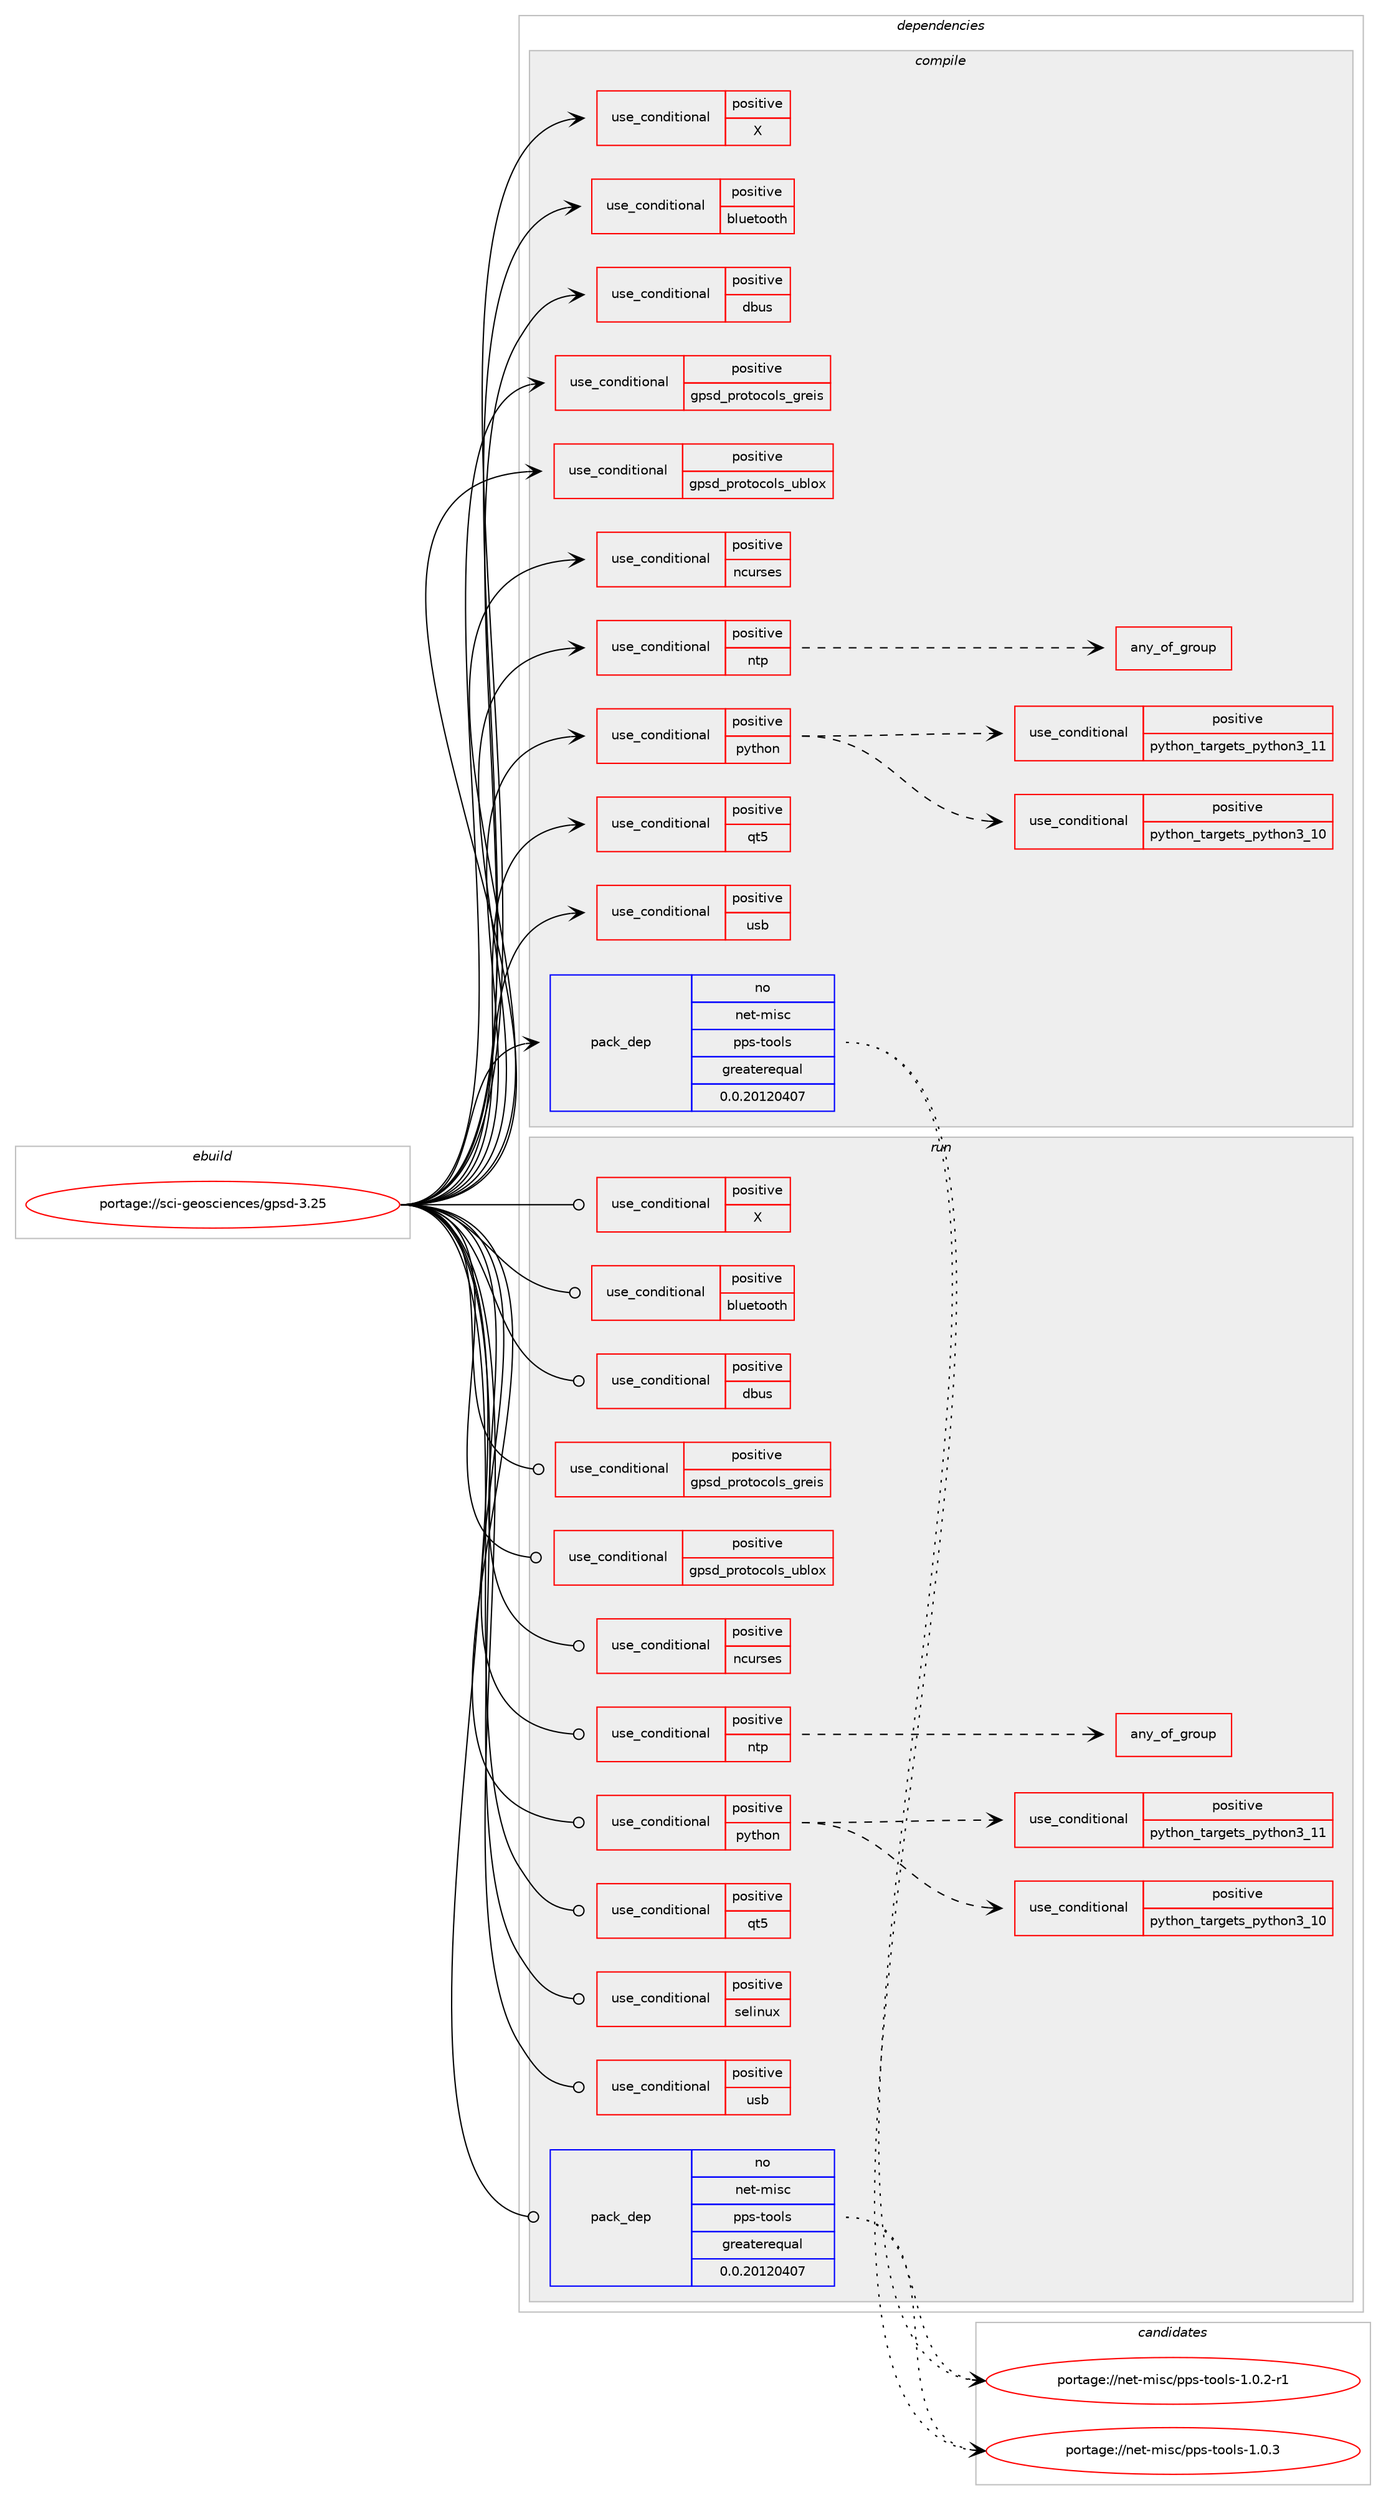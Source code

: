 digraph prolog {

# *************
# Graph options
# *************

newrank=true;
concentrate=true;
compound=true;
graph [rankdir=LR,fontname=Helvetica,fontsize=10,ranksep=1.5];#, ranksep=2.5, nodesep=0.2];
edge  [arrowhead=vee];
node  [fontname=Helvetica,fontsize=10];

# **********
# The ebuild
# **********

subgraph cluster_leftcol {
color=gray;
rank=same;
label=<<i>ebuild</i>>;
id [label="portage://sci-geosciences/gpsd-3.25", color=red, width=4, href="../sci-geosciences/gpsd-3.25.svg"];
}

# ****************
# The dependencies
# ****************

subgraph cluster_midcol {
color=gray;
label=<<i>dependencies</i>>;
subgraph cluster_compile {
fillcolor="#eeeeee";
style=filled;
label=<<i>compile</i>>;
subgraph cond9333 {
dependency13926 [label=<<TABLE BORDER="0" CELLBORDER="1" CELLSPACING="0" CELLPADDING="4"><TR><TD ROWSPAN="3" CELLPADDING="10">use_conditional</TD></TR><TR><TD>positive</TD></TR><TR><TD>X</TD></TR></TABLE>>, shape=none, color=red];
# *** BEGIN UNKNOWN DEPENDENCY TYPE (TODO) ***
# dependency13926 -> package_dependency(portage://sci-geosciences/gpsd-3.25,install,no,dev-python,pygobject,none,[,,],[slot(3)],[use(enable(cairo),none),use(optenable(python_targets_python3_10),negative),use(optenable(python_targets_python3_11),negative)])
# *** END UNKNOWN DEPENDENCY TYPE (TODO) ***

}
id:e -> dependency13926:w [weight=20,style="solid",arrowhead="vee"];
subgraph cond9334 {
dependency13927 [label=<<TABLE BORDER="0" CELLBORDER="1" CELLSPACING="0" CELLPADDING="4"><TR><TD ROWSPAN="3" CELLPADDING="10">use_conditional</TD></TR><TR><TD>positive</TD></TR><TR><TD>bluetooth</TD></TR></TABLE>>, shape=none, color=red];
# *** BEGIN UNKNOWN DEPENDENCY TYPE (TODO) ***
# dependency13927 -> package_dependency(portage://sci-geosciences/gpsd-3.25,install,no,net-wireless,bluez,none,[,,],any_same_slot,[])
# *** END UNKNOWN DEPENDENCY TYPE (TODO) ***

}
id:e -> dependency13927:w [weight=20,style="solid",arrowhead="vee"];
subgraph cond9335 {
dependency13928 [label=<<TABLE BORDER="0" CELLBORDER="1" CELLSPACING="0" CELLPADDING="4"><TR><TD ROWSPAN="3" CELLPADDING="10">use_conditional</TD></TR><TR><TD>positive</TD></TR><TR><TD>dbus</TD></TR></TABLE>>, shape=none, color=red];
# *** BEGIN UNKNOWN DEPENDENCY TYPE (TODO) ***
# dependency13928 -> package_dependency(portage://sci-geosciences/gpsd-3.25,install,no,sys-apps,dbus,none,[,,],[],[])
# *** END UNKNOWN DEPENDENCY TYPE (TODO) ***

# *** BEGIN UNKNOWN DEPENDENCY TYPE (TODO) ***
# dependency13928 -> package_dependency(portage://sci-geosciences/gpsd-3.25,install,no,dev-libs,dbus-glib,none,[,,],[],[])
# *** END UNKNOWN DEPENDENCY TYPE (TODO) ***

}
id:e -> dependency13928:w [weight=20,style="solid",arrowhead="vee"];
subgraph cond9336 {
dependency13929 [label=<<TABLE BORDER="0" CELLBORDER="1" CELLSPACING="0" CELLPADDING="4"><TR><TD ROWSPAN="3" CELLPADDING="10">use_conditional</TD></TR><TR><TD>positive</TD></TR><TR><TD>gpsd_protocols_greis</TD></TR></TABLE>>, shape=none, color=red];
# *** BEGIN UNKNOWN DEPENDENCY TYPE (TODO) ***
# dependency13929 -> package_dependency(portage://sci-geosciences/gpsd-3.25,install,no,dev-python,pyserial,none,[,,],[],[])
# *** END UNKNOWN DEPENDENCY TYPE (TODO) ***

}
id:e -> dependency13929:w [weight=20,style="solid",arrowhead="vee"];
subgraph cond9337 {
dependency13930 [label=<<TABLE BORDER="0" CELLBORDER="1" CELLSPACING="0" CELLPADDING="4"><TR><TD ROWSPAN="3" CELLPADDING="10">use_conditional</TD></TR><TR><TD>positive</TD></TR><TR><TD>gpsd_protocols_ublox</TD></TR></TABLE>>, shape=none, color=red];
# *** BEGIN UNKNOWN DEPENDENCY TYPE (TODO) ***
# dependency13930 -> package_dependency(portage://sci-geosciences/gpsd-3.25,install,no,dev-python,pyserial,none,[,,],[],[])
# *** END UNKNOWN DEPENDENCY TYPE (TODO) ***

}
id:e -> dependency13930:w [weight=20,style="solid",arrowhead="vee"];
subgraph cond9338 {
dependency13931 [label=<<TABLE BORDER="0" CELLBORDER="1" CELLSPACING="0" CELLPADDING="4"><TR><TD ROWSPAN="3" CELLPADDING="10">use_conditional</TD></TR><TR><TD>positive</TD></TR><TR><TD>ncurses</TD></TR></TABLE>>, shape=none, color=red];
# *** BEGIN UNKNOWN DEPENDENCY TYPE (TODO) ***
# dependency13931 -> package_dependency(portage://sci-geosciences/gpsd-3.25,install,no,sys-libs,ncurses,none,[,,],any_same_slot,[])
# *** END UNKNOWN DEPENDENCY TYPE (TODO) ***

}
id:e -> dependency13931:w [weight=20,style="solid",arrowhead="vee"];
subgraph cond9339 {
dependency13932 [label=<<TABLE BORDER="0" CELLBORDER="1" CELLSPACING="0" CELLPADDING="4"><TR><TD ROWSPAN="3" CELLPADDING="10">use_conditional</TD></TR><TR><TD>positive</TD></TR><TR><TD>ntp</TD></TR></TABLE>>, shape=none, color=red];
subgraph any127 {
dependency13933 [label=<<TABLE BORDER="0" CELLBORDER="1" CELLSPACING="0" CELLPADDING="4"><TR><TD CELLPADDING="10">any_of_group</TD></TR></TABLE>>, shape=none, color=red];# *** BEGIN UNKNOWN DEPENDENCY TYPE (TODO) ***
# dependency13933 -> package_dependency(portage://sci-geosciences/gpsd-3.25,install,no,net-misc,ntp,none,[,,],[],[])
# *** END UNKNOWN DEPENDENCY TYPE (TODO) ***

# *** BEGIN UNKNOWN DEPENDENCY TYPE (TODO) ***
# dependency13933 -> package_dependency(portage://sci-geosciences/gpsd-3.25,install,no,net-misc,ntpsec,none,[,,],[],[])
# *** END UNKNOWN DEPENDENCY TYPE (TODO) ***

# *** BEGIN UNKNOWN DEPENDENCY TYPE (TODO) ***
# dependency13933 -> package_dependency(portage://sci-geosciences/gpsd-3.25,install,no,net-misc,chrony,none,[,,],[],[])
# *** END UNKNOWN DEPENDENCY TYPE (TODO) ***

}
dependency13932:e -> dependency13933:w [weight=20,style="dashed",arrowhead="vee"];
}
id:e -> dependency13932:w [weight=20,style="solid",arrowhead="vee"];
subgraph cond9340 {
dependency13934 [label=<<TABLE BORDER="0" CELLBORDER="1" CELLSPACING="0" CELLPADDING="4"><TR><TD ROWSPAN="3" CELLPADDING="10">use_conditional</TD></TR><TR><TD>positive</TD></TR><TR><TD>python</TD></TR></TABLE>>, shape=none, color=red];
subgraph cond9341 {
dependency13935 [label=<<TABLE BORDER="0" CELLBORDER="1" CELLSPACING="0" CELLPADDING="4"><TR><TD ROWSPAN="3" CELLPADDING="10">use_conditional</TD></TR><TR><TD>positive</TD></TR><TR><TD>python_targets_python3_10</TD></TR></TABLE>>, shape=none, color=red];
# *** BEGIN UNKNOWN DEPENDENCY TYPE (TODO) ***
# dependency13935 -> package_dependency(portage://sci-geosciences/gpsd-3.25,install,no,dev-lang,python,none,[,,],[slot(3.10)],[])
# *** END UNKNOWN DEPENDENCY TYPE (TODO) ***

}
dependency13934:e -> dependency13935:w [weight=20,style="dashed",arrowhead="vee"];
subgraph cond9342 {
dependency13936 [label=<<TABLE BORDER="0" CELLBORDER="1" CELLSPACING="0" CELLPADDING="4"><TR><TD ROWSPAN="3" CELLPADDING="10">use_conditional</TD></TR><TR><TD>positive</TD></TR><TR><TD>python_targets_python3_11</TD></TR></TABLE>>, shape=none, color=red];
# *** BEGIN UNKNOWN DEPENDENCY TYPE (TODO) ***
# dependency13936 -> package_dependency(portage://sci-geosciences/gpsd-3.25,install,no,dev-lang,python,none,[,,],[slot(3.11)],[])
# *** END UNKNOWN DEPENDENCY TYPE (TODO) ***

}
dependency13934:e -> dependency13936:w [weight=20,style="dashed",arrowhead="vee"];
}
id:e -> dependency13934:w [weight=20,style="solid",arrowhead="vee"];
subgraph cond9343 {
dependency13937 [label=<<TABLE BORDER="0" CELLBORDER="1" CELLSPACING="0" CELLPADDING="4"><TR><TD ROWSPAN="3" CELLPADDING="10">use_conditional</TD></TR><TR><TD>positive</TD></TR><TR><TD>qt5</TD></TR></TABLE>>, shape=none, color=red];
# *** BEGIN UNKNOWN DEPENDENCY TYPE (TODO) ***
# dependency13937 -> package_dependency(portage://sci-geosciences/gpsd-3.25,install,no,dev-qt,qtcore,none,[,,],[slot(5)],[])
# *** END UNKNOWN DEPENDENCY TYPE (TODO) ***

# *** BEGIN UNKNOWN DEPENDENCY TYPE (TODO) ***
# dependency13937 -> package_dependency(portage://sci-geosciences/gpsd-3.25,install,no,dev-qt,qtnetwork,none,[,,],[slot(5)],[])
# *** END UNKNOWN DEPENDENCY TYPE (TODO) ***

}
id:e -> dependency13937:w [weight=20,style="solid",arrowhead="vee"];
subgraph cond9344 {
dependency13938 [label=<<TABLE BORDER="0" CELLBORDER="1" CELLSPACING="0" CELLPADDING="4"><TR><TD ROWSPAN="3" CELLPADDING="10">use_conditional</TD></TR><TR><TD>positive</TD></TR><TR><TD>usb</TD></TR></TABLE>>, shape=none, color=red];
# *** BEGIN UNKNOWN DEPENDENCY TYPE (TODO) ***
# dependency13938 -> package_dependency(portage://sci-geosciences/gpsd-3.25,install,no,virtual,libusb,none,[,,],[slot(1)],[])
# *** END UNKNOWN DEPENDENCY TYPE (TODO) ***

}
id:e -> dependency13938:w [weight=20,style="solid",arrowhead="vee"];
# *** BEGIN UNKNOWN DEPENDENCY TYPE (TODO) ***
# id -> package_dependency(portage://sci-geosciences/gpsd-3.25,install,no,acct-group,dialout,none,[,,],[],[])
# *** END UNKNOWN DEPENDENCY TYPE (TODO) ***

# *** BEGIN UNKNOWN DEPENDENCY TYPE (TODO) ***
# id -> package_dependency(portage://sci-geosciences/gpsd-3.25,install,no,acct-user,gpsd,none,[,,],[],[])
# *** END UNKNOWN DEPENDENCY TYPE (TODO) ***

subgraph pack4467 {
dependency13939 [label=<<TABLE BORDER="0" CELLBORDER="1" CELLSPACING="0" CELLPADDING="4" WIDTH="220"><TR><TD ROWSPAN="6" CELLPADDING="30">pack_dep</TD></TR><TR><TD WIDTH="110">no</TD></TR><TR><TD>net-misc</TD></TR><TR><TD>pps-tools</TD></TR><TR><TD>greaterequal</TD></TR><TR><TD>0.0.20120407</TD></TR></TABLE>>, shape=none, color=blue];
}
id:e -> dependency13939:w [weight=20,style="solid",arrowhead="vee"];
}
subgraph cluster_compileandrun {
fillcolor="#eeeeee";
style=filled;
label=<<i>compile and run</i>>;
}
subgraph cluster_run {
fillcolor="#eeeeee";
style=filled;
label=<<i>run</i>>;
subgraph cond9345 {
dependency13940 [label=<<TABLE BORDER="0" CELLBORDER="1" CELLSPACING="0" CELLPADDING="4"><TR><TD ROWSPAN="3" CELLPADDING="10">use_conditional</TD></TR><TR><TD>positive</TD></TR><TR><TD>X</TD></TR></TABLE>>, shape=none, color=red];
# *** BEGIN UNKNOWN DEPENDENCY TYPE (TODO) ***
# dependency13940 -> package_dependency(portage://sci-geosciences/gpsd-3.25,run,no,dev-python,pygobject,none,[,,],[slot(3)],[use(enable(cairo),none),use(optenable(python_targets_python3_10),negative),use(optenable(python_targets_python3_11),negative)])
# *** END UNKNOWN DEPENDENCY TYPE (TODO) ***

}
id:e -> dependency13940:w [weight=20,style="solid",arrowhead="odot"];
subgraph cond9346 {
dependency13941 [label=<<TABLE BORDER="0" CELLBORDER="1" CELLSPACING="0" CELLPADDING="4"><TR><TD ROWSPAN="3" CELLPADDING="10">use_conditional</TD></TR><TR><TD>positive</TD></TR><TR><TD>bluetooth</TD></TR></TABLE>>, shape=none, color=red];
# *** BEGIN UNKNOWN DEPENDENCY TYPE (TODO) ***
# dependency13941 -> package_dependency(portage://sci-geosciences/gpsd-3.25,run,no,net-wireless,bluez,none,[,,],any_same_slot,[])
# *** END UNKNOWN DEPENDENCY TYPE (TODO) ***

}
id:e -> dependency13941:w [weight=20,style="solid",arrowhead="odot"];
subgraph cond9347 {
dependency13942 [label=<<TABLE BORDER="0" CELLBORDER="1" CELLSPACING="0" CELLPADDING="4"><TR><TD ROWSPAN="3" CELLPADDING="10">use_conditional</TD></TR><TR><TD>positive</TD></TR><TR><TD>dbus</TD></TR></TABLE>>, shape=none, color=red];
# *** BEGIN UNKNOWN DEPENDENCY TYPE (TODO) ***
# dependency13942 -> package_dependency(portage://sci-geosciences/gpsd-3.25,run,no,sys-apps,dbus,none,[,,],[],[])
# *** END UNKNOWN DEPENDENCY TYPE (TODO) ***

# *** BEGIN UNKNOWN DEPENDENCY TYPE (TODO) ***
# dependency13942 -> package_dependency(portage://sci-geosciences/gpsd-3.25,run,no,dev-libs,dbus-glib,none,[,,],[],[])
# *** END UNKNOWN DEPENDENCY TYPE (TODO) ***

}
id:e -> dependency13942:w [weight=20,style="solid",arrowhead="odot"];
subgraph cond9348 {
dependency13943 [label=<<TABLE BORDER="0" CELLBORDER="1" CELLSPACING="0" CELLPADDING="4"><TR><TD ROWSPAN="3" CELLPADDING="10">use_conditional</TD></TR><TR><TD>positive</TD></TR><TR><TD>gpsd_protocols_greis</TD></TR></TABLE>>, shape=none, color=red];
# *** BEGIN UNKNOWN DEPENDENCY TYPE (TODO) ***
# dependency13943 -> package_dependency(portage://sci-geosciences/gpsd-3.25,run,no,dev-python,pyserial,none,[,,],[],[])
# *** END UNKNOWN DEPENDENCY TYPE (TODO) ***

}
id:e -> dependency13943:w [weight=20,style="solid",arrowhead="odot"];
subgraph cond9349 {
dependency13944 [label=<<TABLE BORDER="0" CELLBORDER="1" CELLSPACING="0" CELLPADDING="4"><TR><TD ROWSPAN="3" CELLPADDING="10">use_conditional</TD></TR><TR><TD>positive</TD></TR><TR><TD>gpsd_protocols_ublox</TD></TR></TABLE>>, shape=none, color=red];
# *** BEGIN UNKNOWN DEPENDENCY TYPE (TODO) ***
# dependency13944 -> package_dependency(portage://sci-geosciences/gpsd-3.25,run,no,dev-python,pyserial,none,[,,],[],[])
# *** END UNKNOWN DEPENDENCY TYPE (TODO) ***

}
id:e -> dependency13944:w [weight=20,style="solid",arrowhead="odot"];
subgraph cond9350 {
dependency13945 [label=<<TABLE BORDER="0" CELLBORDER="1" CELLSPACING="0" CELLPADDING="4"><TR><TD ROWSPAN="3" CELLPADDING="10">use_conditional</TD></TR><TR><TD>positive</TD></TR><TR><TD>ncurses</TD></TR></TABLE>>, shape=none, color=red];
# *** BEGIN UNKNOWN DEPENDENCY TYPE (TODO) ***
# dependency13945 -> package_dependency(portage://sci-geosciences/gpsd-3.25,run,no,sys-libs,ncurses,none,[,,],any_same_slot,[])
# *** END UNKNOWN DEPENDENCY TYPE (TODO) ***

}
id:e -> dependency13945:w [weight=20,style="solid",arrowhead="odot"];
subgraph cond9351 {
dependency13946 [label=<<TABLE BORDER="0" CELLBORDER="1" CELLSPACING="0" CELLPADDING="4"><TR><TD ROWSPAN="3" CELLPADDING="10">use_conditional</TD></TR><TR><TD>positive</TD></TR><TR><TD>ntp</TD></TR></TABLE>>, shape=none, color=red];
subgraph any128 {
dependency13947 [label=<<TABLE BORDER="0" CELLBORDER="1" CELLSPACING="0" CELLPADDING="4"><TR><TD CELLPADDING="10">any_of_group</TD></TR></TABLE>>, shape=none, color=red];# *** BEGIN UNKNOWN DEPENDENCY TYPE (TODO) ***
# dependency13947 -> package_dependency(portage://sci-geosciences/gpsd-3.25,run,no,net-misc,ntp,none,[,,],[],[])
# *** END UNKNOWN DEPENDENCY TYPE (TODO) ***

# *** BEGIN UNKNOWN DEPENDENCY TYPE (TODO) ***
# dependency13947 -> package_dependency(portage://sci-geosciences/gpsd-3.25,run,no,net-misc,ntpsec,none,[,,],[],[])
# *** END UNKNOWN DEPENDENCY TYPE (TODO) ***

# *** BEGIN UNKNOWN DEPENDENCY TYPE (TODO) ***
# dependency13947 -> package_dependency(portage://sci-geosciences/gpsd-3.25,run,no,net-misc,chrony,none,[,,],[],[])
# *** END UNKNOWN DEPENDENCY TYPE (TODO) ***

}
dependency13946:e -> dependency13947:w [weight=20,style="dashed",arrowhead="vee"];
}
id:e -> dependency13946:w [weight=20,style="solid",arrowhead="odot"];
subgraph cond9352 {
dependency13948 [label=<<TABLE BORDER="0" CELLBORDER="1" CELLSPACING="0" CELLPADDING="4"><TR><TD ROWSPAN="3" CELLPADDING="10">use_conditional</TD></TR><TR><TD>positive</TD></TR><TR><TD>python</TD></TR></TABLE>>, shape=none, color=red];
subgraph cond9353 {
dependency13949 [label=<<TABLE BORDER="0" CELLBORDER="1" CELLSPACING="0" CELLPADDING="4"><TR><TD ROWSPAN="3" CELLPADDING="10">use_conditional</TD></TR><TR><TD>positive</TD></TR><TR><TD>python_targets_python3_10</TD></TR></TABLE>>, shape=none, color=red];
# *** BEGIN UNKNOWN DEPENDENCY TYPE (TODO) ***
# dependency13949 -> package_dependency(portage://sci-geosciences/gpsd-3.25,run,no,dev-lang,python,none,[,,],[slot(3.10)],[])
# *** END UNKNOWN DEPENDENCY TYPE (TODO) ***

}
dependency13948:e -> dependency13949:w [weight=20,style="dashed",arrowhead="vee"];
subgraph cond9354 {
dependency13950 [label=<<TABLE BORDER="0" CELLBORDER="1" CELLSPACING="0" CELLPADDING="4"><TR><TD ROWSPAN="3" CELLPADDING="10">use_conditional</TD></TR><TR><TD>positive</TD></TR><TR><TD>python_targets_python3_11</TD></TR></TABLE>>, shape=none, color=red];
# *** BEGIN UNKNOWN DEPENDENCY TYPE (TODO) ***
# dependency13950 -> package_dependency(portage://sci-geosciences/gpsd-3.25,run,no,dev-lang,python,none,[,,],[slot(3.11)],[])
# *** END UNKNOWN DEPENDENCY TYPE (TODO) ***

}
dependency13948:e -> dependency13950:w [weight=20,style="dashed",arrowhead="vee"];
}
id:e -> dependency13948:w [weight=20,style="solid",arrowhead="odot"];
subgraph cond9355 {
dependency13951 [label=<<TABLE BORDER="0" CELLBORDER="1" CELLSPACING="0" CELLPADDING="4"><TR><TD ROWSPAN="3" CELLPADDING="10">use_conditional</TD></TR><TR><TD>positive</TD></TR><TR><TD>qt5</TD></TR></TABLE>>, shape=none, color=red];
# *** BEGIN UNKNOWN DEPENDENCY TYPE (TODO) ***
# dependency13951 -> package_dependency(portage://sci-geosciences/gpsd-3.25,run,no,dev-qt,qtcore,none,[,,],[slot(5)],[])
# *** END UNKNOWN DEPENDENCY TYPE (TODO) ***

# *** BEGIN UNKNOWN DEPENDENCY TYPE (TODO) ***
# dependency13951 -> package_dependency(portage://sci-geosciences/gpsd-3.25,run,no,dev-qt,qtnetwork,none,[,,],[slot(5)],[])
# *** END UNKNOWN DEPENDENCY TYPE (TODO) ***

}
id:e -> dependency13951:w [weight=20,style="solid",arrowhead="odot"];
subgraph cond9356 {
dependency13952 [label=<<TABLE BORDER="0" CELLBORDER="1" CELLSPACING="0" CELLPADDING="4"><TR><TD ROWSPAN="3" CELLPADDING="10">use_conditional</TD></TR><TR><TD>positive</TD></TR><TR><TD>selinux</TD></TR></TABLE>>, shape=none, color=red];
# *** BEGIN UNKNOWN DEPENDENCY TYPE (TODO) ***
# dependency13952 -> package_dependency(portage://sci-geosciences/gpsd-3.25,run,no,sec-policy,selinux-gpsd,none,[,,],[],[])
# *** END UNKNOWN DEPENDENCY TYPE (TODO) ***

}
id:e -> dependency13952:w [weight=20,style="solid",arrowhead="odot"];
subgraph cond9357 {
dependency13953 [label=<<TABLE BORDER="0" CELLBORDER="1" CELLSPACING="0" CELLPADDING="4"><TR><TD ROWSPAN="3" CELLPADDING="10">use_conditional</TD></TR><TR><TD>positive</TD></TR><TR><TD>usb</TD></TR></TABLE>>, shape=none, color=red];
# *** BEGIN UNKNOWN DEPENDENCY TYPE (TODO) ***
# dependency13953 -> package_dependency(portage://sci-geosciences/gpsd-3.25,run,no,virtual,libusb,none,[,,],[slot(1)],[])
# *** END UNKNOWN DEPENDENCY TYPE (TODO) ***

}
id:e -> dependency13953:w [weight=20,style="solid",arrowhead="odot"];
# *** BEGIN UNKNOWN DEPENDENCY TYPE (TODO) ***
# id -> package_dependency(portage://sci-geosciences/gpsd-3.25,run,no,acct-group,dialout,none,[,,],[],[])
# *** END UNKNOWN DEPENDENCY TYPE (TODO) ***

# *** BEGIN UNKNOWN DEPENDENCY TYPE (TODO) ***
# id -> package_dependency(portage://sci-geosciences/gpsd-3.25,run,no,acct-user,gpsd,none,[,,],[],[])
# *** END UNKNOWN DEPENDENCY TYPE (TODO) ***

subgraph pack4468 {
dependency13954 [label=<<TABLE BORDER="0" CELLBORDER="1" CELLSPACING="0" CELLPADDING="4" WIDTH="220"><TR><TD ROWSPAN="6" CELLPADDING="30">pack_dep</TD></TR><TR><TD WIDTH="110">no</TD></TR><TR><TD>net-misc</TD></TR><TR><TD>pps-tools</TD></TR><TR><TD>greaterequal</TD></TR><TR><TD>0.0.20120407</TD></TR></TABLE>>, shape=none, color=blue];
}
id:e -> dependency13954:w [weight=20,style="solid",arrowhead="odot"];
}
}

# **************
# The candidates
# **************

subgraph cluster_choices {
rank=same;
color=gray;
label=<<i>candidates</i>>;

subgraph choice4467 {
color=black;
nodesep=1;
choice110101116451091051159947112112115451161111111081154549464846504511449 [label="portage://net-misc/pps-tools-1.0.2-r1", color=red, width=4,href="../net-misc/pps-tools-1.0.2-r1.svg"];
choice11010111645109105115994711211211545116111111108115454946484651 [label="portage://net-misc/pps-tools-1.0.3", color=red, width=4,href="../net-misc/pps-tools-1.0.3.svg"];
dependency13939:e -> choice110101116451091051159947112112115451161111111081154549464846504511449:w [style=dotted,weight="100"];
dependency13939:e -> choice11010111645109105115994711211211545116111111108115454946484651:w [style=dotted,weight="100"];
}
subgraph choice4468 {
color=black;
nodesep=1;
choice110101116451091051159947112112115451161111111081154549464846504511449 [label="portage://net-misc/pps-tools-1.0.2-r1", color=red, width=4,href="../net-misc/pps-tools-1.0.2-r1.svg"];
choice11010111645109105115994711211211545116111111108115454946484651 [label="portage://net-misc/pps-tools-1.0.3", color=red, width=4,href="../net-misc/pps-tools-1.0.3.svg"];
dependency13954:e -> choice110101116451091051159947112112115451161111111081154549464846504511449:w [style=dotted,weight="100"];
dependency13954:e -> choice11010111645109105115994711211211545116111111108115454946484651:w [style=dotted,weight="100"];
}
}

}
